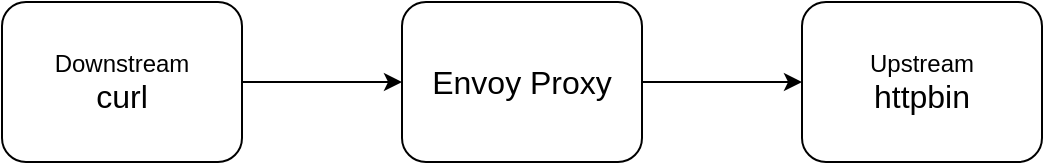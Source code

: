 <mxfile version="21.4.0" type="device">
  <diagram name="Page-1" id="k-mCYI5a-6djnXxxm9TU">
    <mxGraphModel dx="1026" dy="658" grid="1" gridSize="10" guides="1" tooltips="1" connect="1" arrows="1" fold="1" page="1" pageScale="1" pageWidth="850" pageHeight="1100" math="0" shadow="0">
      <root>
        <mxCell id="0" />
        <mxCell id="1" parent="0" />
        <mxCell id="Pur5mQGr_GA0DPuU1__K-4" style="edgeStyle=orthogonalEdgeStyle;rounded=0;orthogonalLoop=1;jettySize=auto;html=1;exitX=1;exitY=0.5;exitDx=0;exitDy=0;entryX=0;entryY=0.5;entryDx=0;entryDy=0;" edge="1" parent="1" source="Pur5mQGr_GA0DPuU1__K-1" target="Pur5mQGr_GA0DPuU1__K-2">
          <mxGeometry relative="1" as="geometry" />
        </mxCell>
        <mxCell id="Pur5mQGr_GA0DPuU1__K-1" value="Downstream&lt;br&gt;&lt;font style=&quot;font-size: 16px;&quot;&gt;curl&lt;/font&gt;" style="rounded=1;whiteSpace=wrap;html=1;" vertex="1" parent="1">
          <mxGeometry width="120" height="80" as="geometry" />
        </mxCell>
        <mxCell id="Pur5mQGr_GA0DPuU1__K-5" style="edgeStyle=orthogonalEdgeStyle;rounded=0;orthogonalLoop=1;jettySize=auto;html=1;exitX=1;exitY=0.5;exitDx=0;exitDy=0;" edge="1" parent="1" source="Pur5mQGr_GA0DPuU1__K-2" target="Pur5mQGr_GA0DPuU1__K-3">
          <mxGeometry relative="1" as="geometry" />
        </mxCell>
        <mxCell id="Pur5mQGr_GA0DPuU1__K-2" value="&lt;font style=&quot;font-size: 16px;&quot;&gt;Envoy Proxy&lt;/font&gt;" style="rounded=1;whiteSpace=wrap;html=1;" vertex="1" parent="1">
          <mxGeometry x="200" width="120" height="80" as="geometry" />
        </mxCell>
        <mxCell id="Pur5mQGr_GA0DPuU1__K-3" value="Upstream&lt;br&gt;&lt;font style=&quot;font-size: 16px;&quot;&gt;httpbin&lt;/font&gt;" style="rounded=1;whiteSpace=wrap;html=1;" vertex="1" parent="1">
          <mxGeometry x="400" width="120" height="80" as="geometry" />
        </mxCell>
      </root>
    </mxGraphModel>
  </diagram>
</mxfile>
